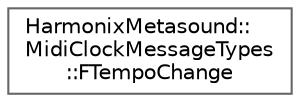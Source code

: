 digraph "Graphical Class Hierarchy"
{
 // INTERACTIVE_SVG=YES
 // LATEX_PDF_SIZE
  bgcolor="transparent";
  edge [fontname=Helvetica,fontsize=10,labelfontname=Helvetica,labelfontsize=10];
  node [fontname=Helvetica,fontsize=10,shape=box,height=0.2,width=0.4];
  rankdir="LR";
  Node0 [id="Node000000",label="HarmonixMetasound::\lMidiClockMessageTypes\l::FTempoChange",height=0.2,width=0.4,color="grey40", fillcolor="white", style="filled",URL="$d7/da3/structHarmonixMetasound_1_1MidiClockMessageTypes_1_1FTempoChange.html",tooltip=" "];
}
